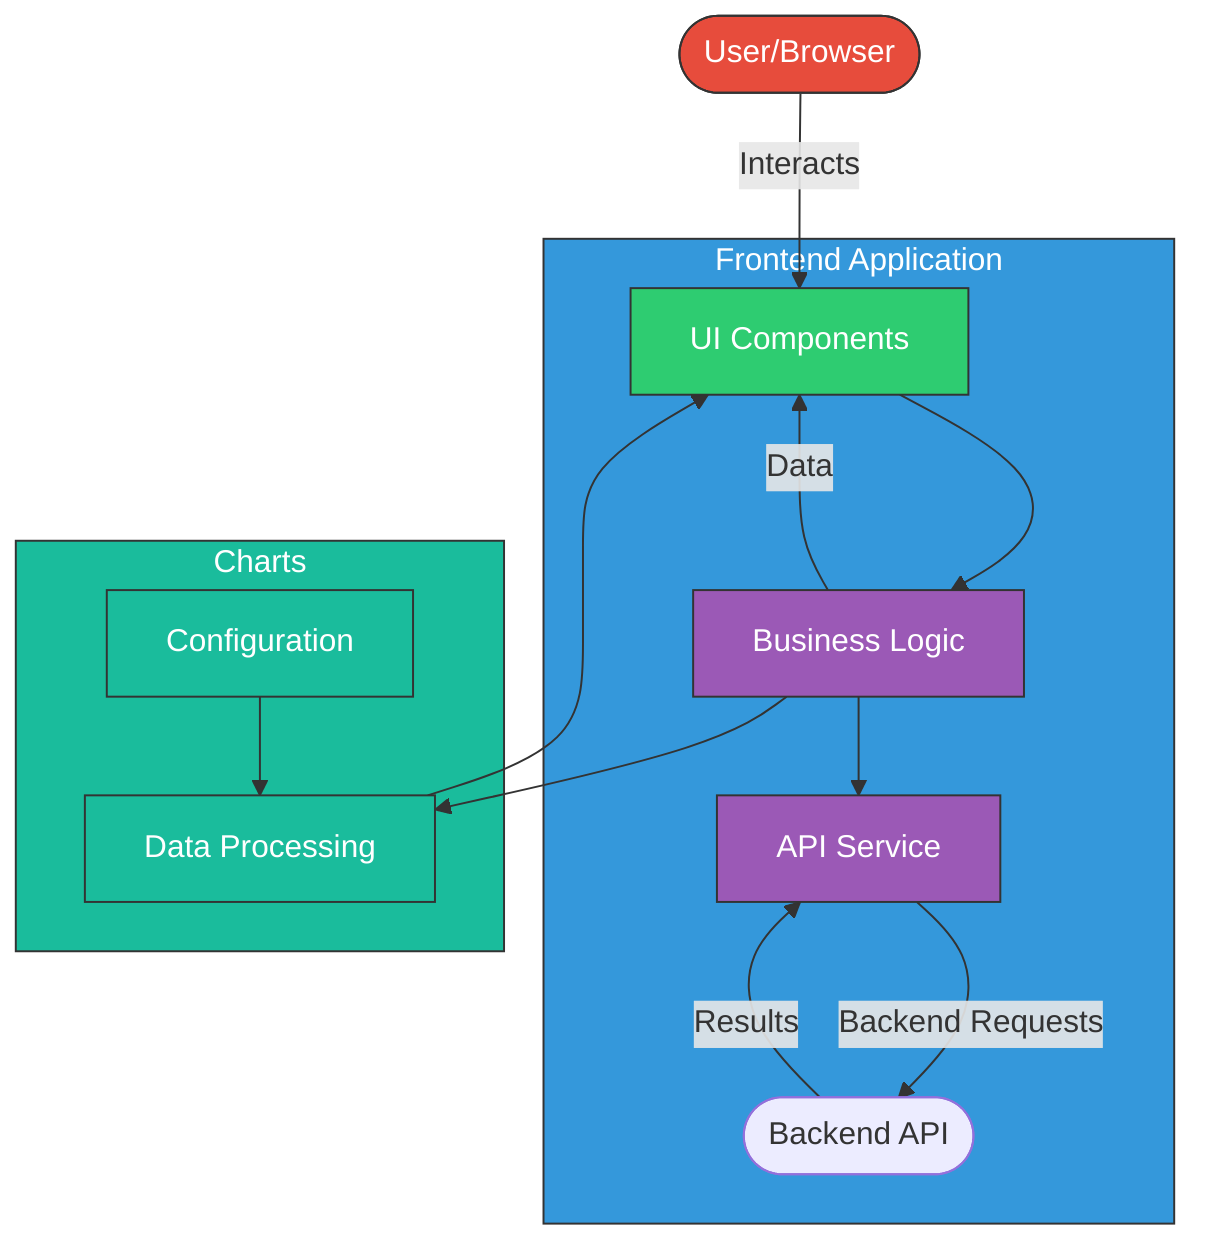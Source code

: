 flowchart TB
    %% Main Components
    client([User/Browser]) -->|"Interacts"| ui
    
    subgraph frontend["Frontend Application"]
        ui["UI Components"] --> logic
        logic["Business Logic"] --> api
        api["API Service"] -->|"Backend Requests"| server([Backend API])
        
        logic -->|"Data"| ui
        server -->|"Results"| api
    end
    
    subgraph charts["Charts"]
        chartData["Data Processing"]
        chartConfig["Configuration"]
    end
    
    logic --> chartData
    chartData --> ui
    chartConfig --> chartData
    
    %% Styling
    classDef primary fill:#3498db,stroke:#333,color:white,stroke-width:1px
    classDef secondary fill:#2ecc71,stroke:#333,color:white,stroke-width:1px
    classDef tertiary fill:#9b59b6,stroke:#333,color:white,stroke-width:1px
    classDef client fill:#e74c3c,stroke:#333,color:white,stroke-width:1px
    classDef models fill:#1abc9c,stroke:#333,color:white,stroke-width:1px
    
    class frontend primary
    class ui secondary
    class logic tertiary
    class api tertiary
    class client client
    class charts,chartData,chartConfig models
